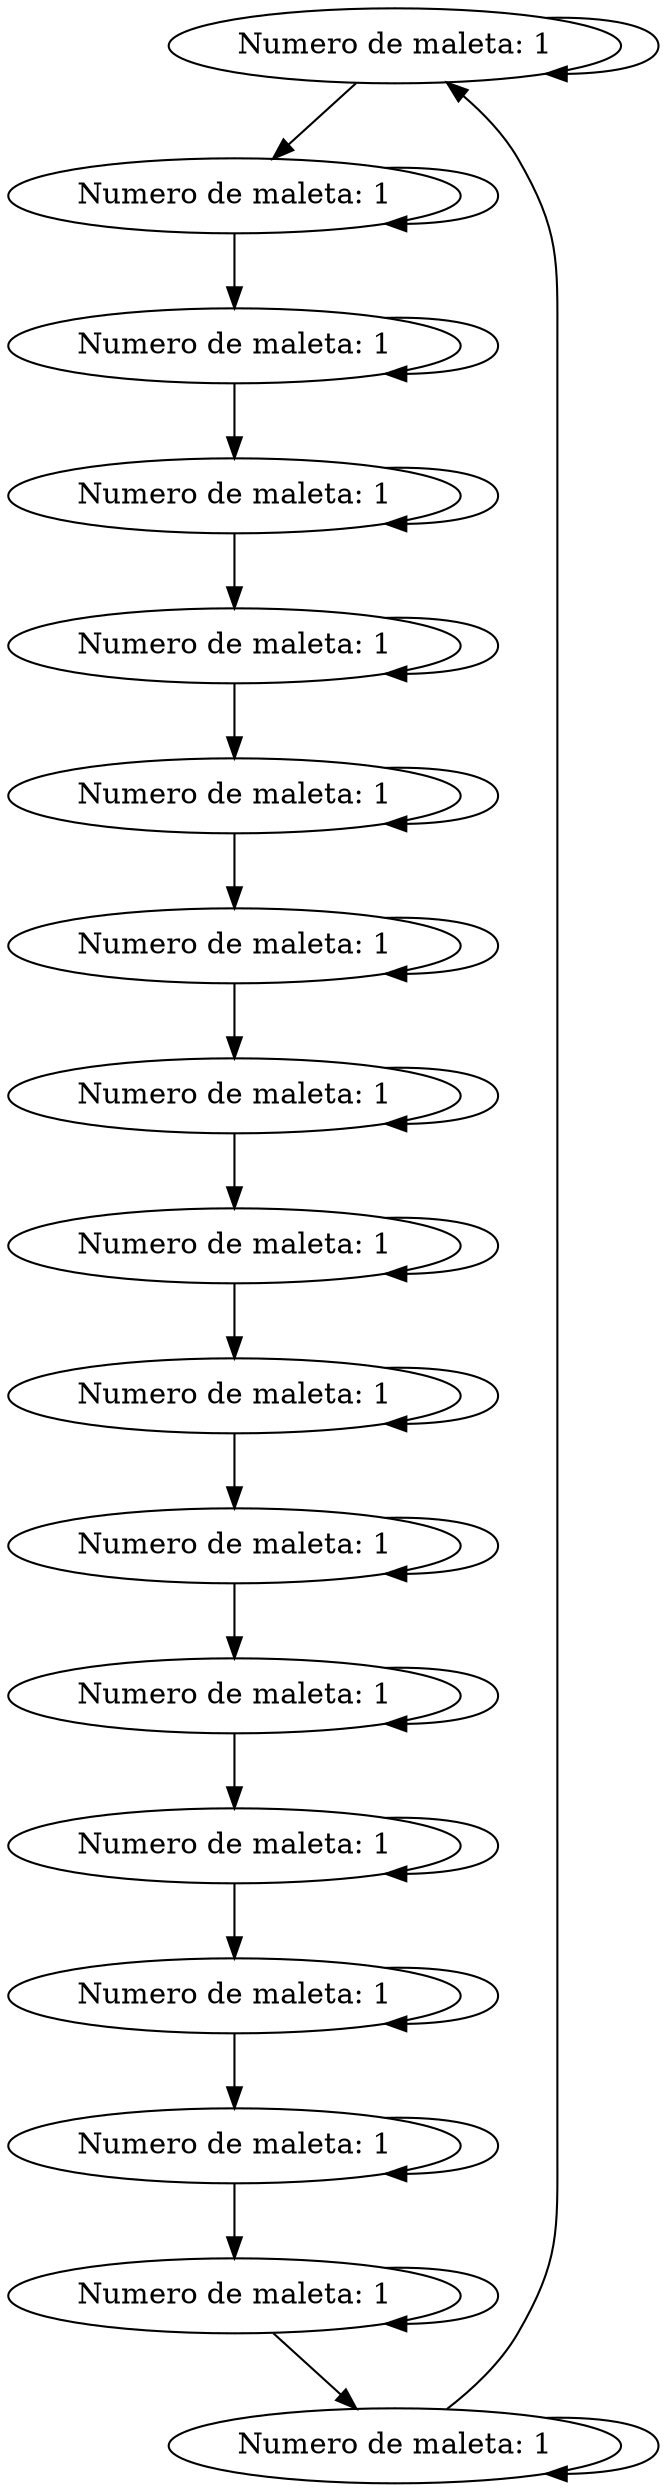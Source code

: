 digraph ListaCircular {
nodo1180797947[label="Numero de maleta: 1"];
nodo1180797947->nodo1180797947;
nodo2072403808->nodo1180797947;
nodo2072403808[label="Numero de maleta: 1"];
nodo2072403808->nodo2072403808;
nodo311159366->nodo2072403808;
nodo311159366[label="Numero de maleta: 1"];
nodo311159366->nodo311159366;
nodo1188116072->nodo311159366;
nodo1188116072[label="Numero de maleta: 1"];
nodo1188116072->nodo1188116072;
nodo212157210->nodo1188116072;
nodo212157210[label="Numero de maleta: 1"];
nodo212157210->nodo212157210;
nodo1158770865->nodo212157210;
nodo1158770865[label="Numero de maleta: 1"];
nodo1158770865->nodo1158770865;
nodo134577039->nodo1158770865;
nodo134577039[label="Numero de maleta: 1"];
nodo134577039->nodo134577039;
nodo1193836177->nodo134577039;
nodo1193836177[label="Numero de maleta: 1"];
nodo1193836177->nodo1193836177;
nodo1630750973->nodo1193836177;
nodo1630750973[label="Numero de maleta: 1"];
nodo1630750973->nodo1630750973;
nodo795420818->nodo1630750973;
nodo795420818[label="Numero de maleta: 1"];
nodo795420818->nodo795420818;
nodo202631155->nodo795420818;
nodo202631155[label="Numero de maleta: 1"];
nodo202631155->nodo202631155;
nodo139185174->nodo202631155;
nodo139185174[label="Numero de maleta: 1"];
nodo139185174->nodo139185174;
nodo1942227266->nodo139185174;
nodo1942227266[label="Numero de maleta: 1"];
nodo1942227266->nodo1942227266;
nodo353341968->nodo1942227266;
nodo353341968[label="Numero de maleta: 1"];
nodo353341968->nodo353341968;
nodo112251709->nodo353341968;
nodo112251709[label="Numero de maleta: 1"];
nodo112251709->nodo112251709;
nodo1347257473->nodo112251709;
nodo1347257473[label="Numero de maleta: 1"];
nodo1347257473->nodo1347257473;
nodo59771347->nodo1347257473;
nodo59771347[label="Numero de maleta: 1"];
nodo59771347->nodo59771347;
nodo1180797947->nodo59771347;

}

